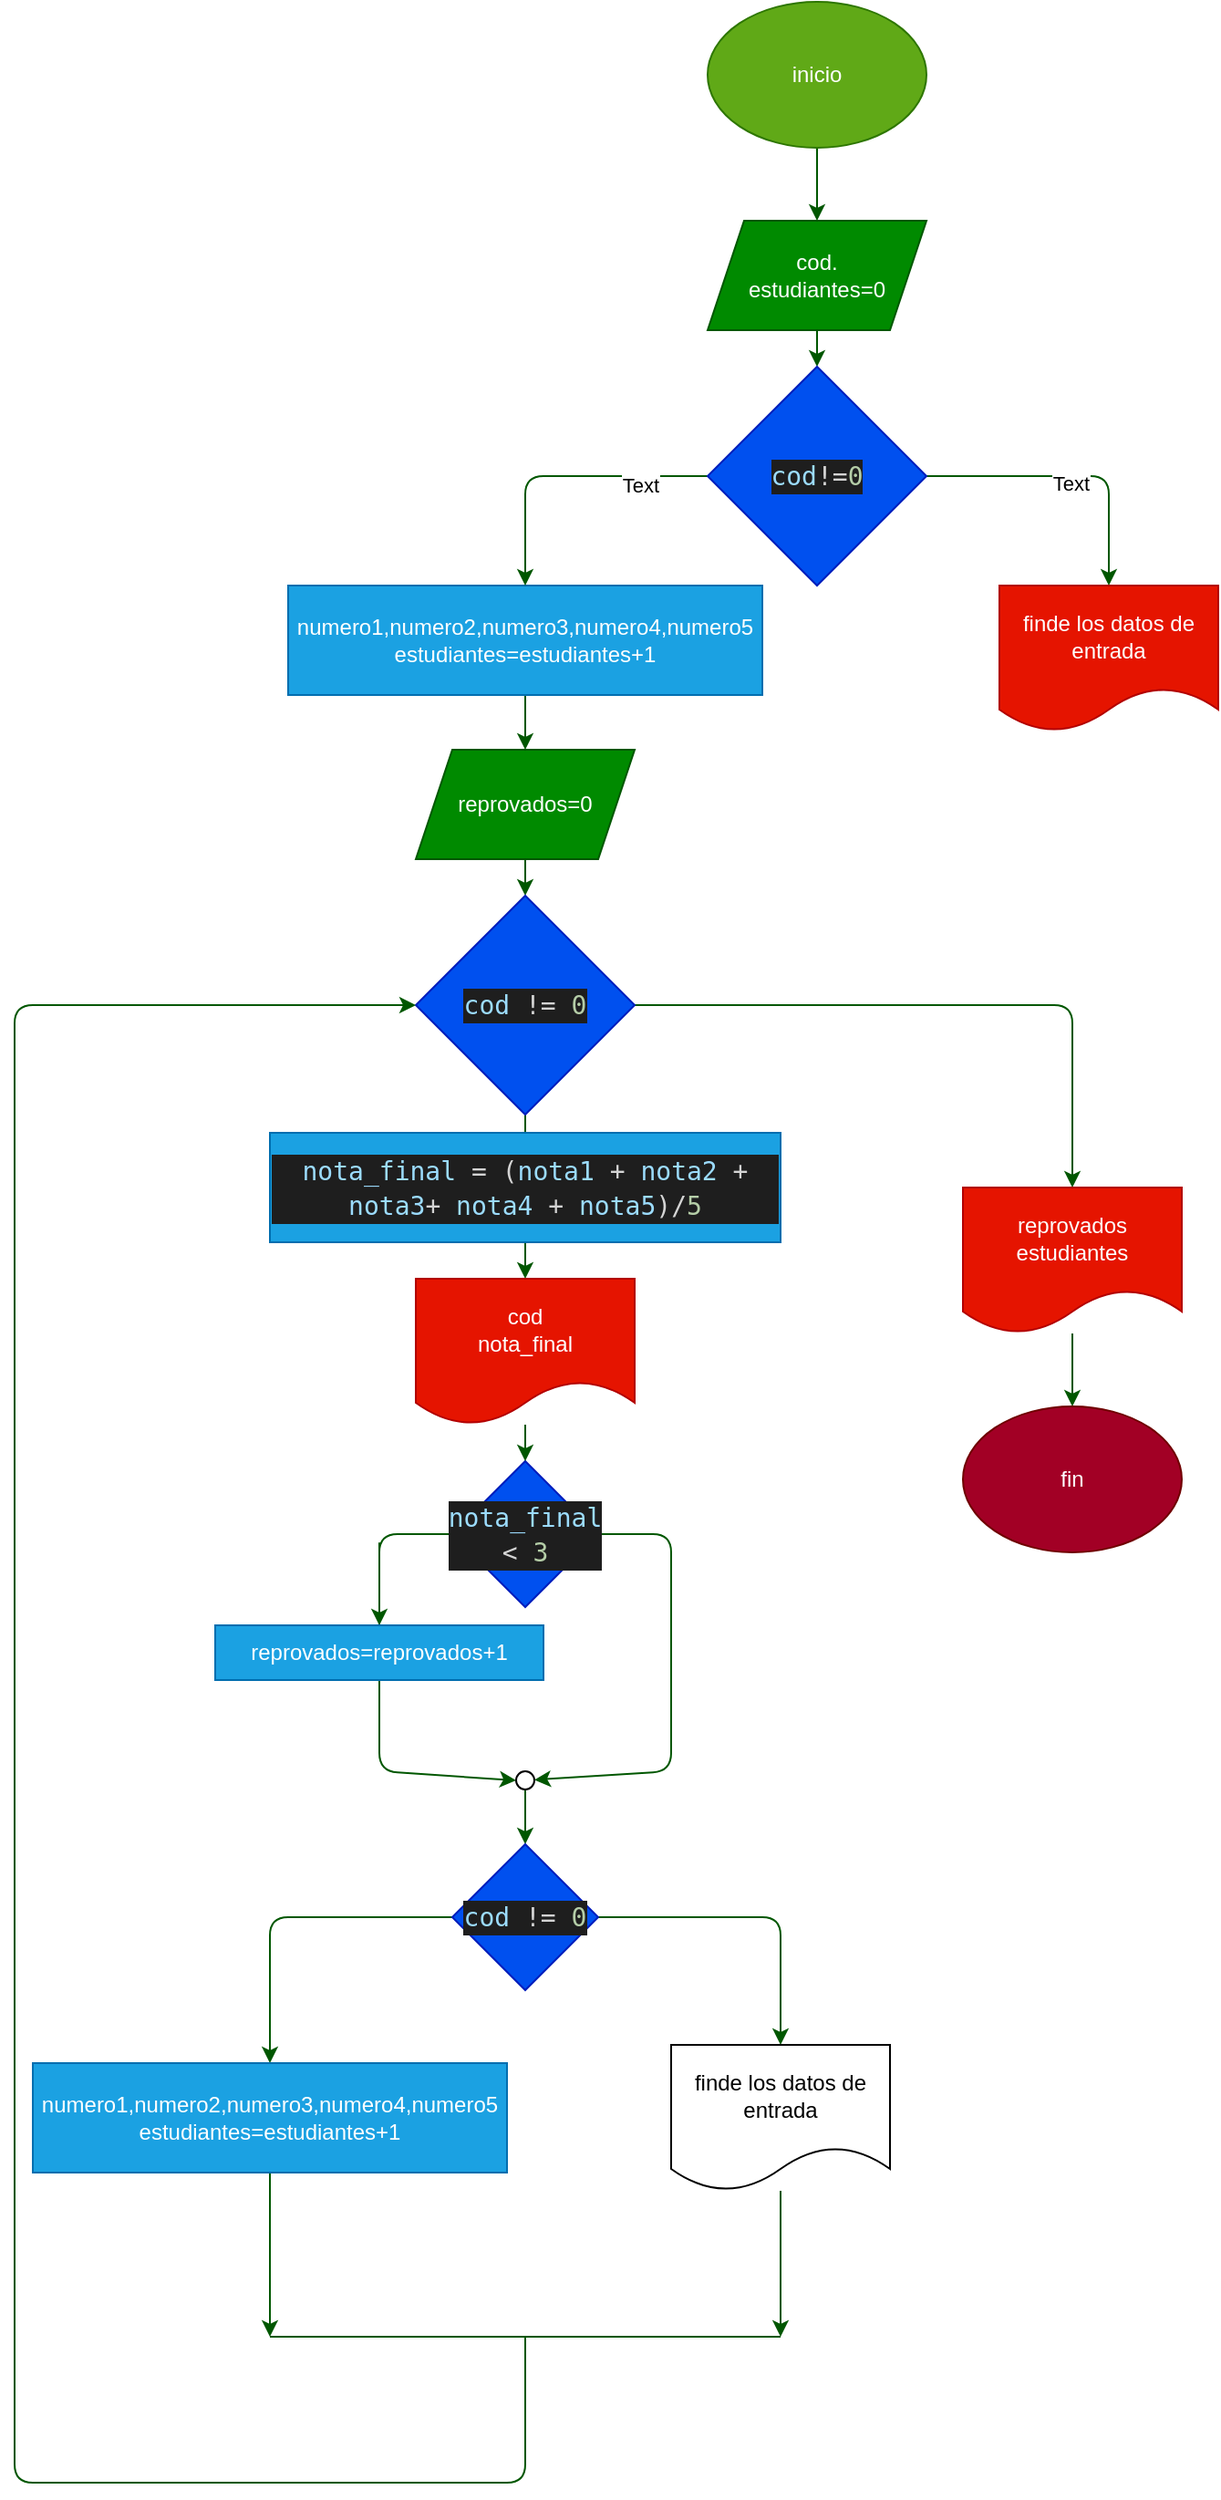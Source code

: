 <mxfile>
    <diagram id="I2Zx6J3PZHrFz6IGZgJF" name="Página-1">
        <mxGraphModel dx="1477" dy="409" grid="1" gridSize="10" guides="1" tooltips="1" connect="1" arrows="1" fold="1" page="1" pageScale="1" pageWidth="827" pageHeight="1169" math="0" shadow="0">
            <root>
                <mxCell id="0"/>
                <mxCell id="1" parent="0"/>
                <mxCell id="3" style="edgeStyle=none;html=1;entryX=0.5;entryY=0;entryDx=0;entryDy=0;fillColor=#008a00;strokeColor=#005700;" edge="1" parent="1" source="2" target="4">
                    <mxGeometry relative="1" as="geometry">
                        <mxPoint x="340" y="120" as="targetPoint"/>
                    </mxGeometry>
                </mxCell>
                <mxCell id="2" value="inicio" style="ellipse;whiteSpace=wrap;html=1;fillColor=#60a917;fontColor=#ffffff;strokeColor=#2D7600;" vertex="1" parent="1">
                    <mxGeometry x="280" width="120" height="80" as="geometry"/>
                </mxCell>
                <mxCell id="5" style="edgeStyle=none;html=1;entryX=0.5;entryY=0;entryDx=0;entryDy=0;fillColor=#008a00;strokeColor=#005700;" edge="1" parent="1" source="4" target="7">
                    <mxGeometry relative="1" as="geometry">
                        <mxPoint x="370" y="200" as="targetPoint"/>
                    </mxGeometry>
                </mxCell>
                <mxCell id="4" value="cod.&lt;br&gt;estudiantes=0" style="shape=parallelogram;perimeter=parallelogramPerimeter;whiteSpace=wrap;html=1;fixedSize=1;fillColor=#008a00;fontColor=#ffffff;strokeColor=#005700;" vertex="1" parent="1">
                    <mxGeometry x="280" y="120" width="120" height="60" as="geometry"/>
                </mxCell>
                <mxCell id="63" style="edgeStyle=none;html=1;entryX=0.5;entryY=0;entryDx=0;entryDy=0;fillColor=#008a00;strokeColor=#005700;" edge="1" parent="1" source="6" target="64">
                    <mxGeometry relative="1" as="geometry">
                        <mxPoint x="180" y="410" as="targetPoint"/>
                    </mxGeometry>
                </mxCell>
                <mxCell id="6" value="numero1,numero2,numero3,numero4,numero5&lt;br&gt;estudiantes=estudiantes+1" style="rounded=0;whiteSpace=wrap;html=1;fillColor=#1ba1e2;fontColor=#ffffff;strokeColor=#006EAF;" vertex="1" parent="1">
                    <mxGeometry x="50" y="320" width="260" height="60" as="geometry"/>
                </mxCell>
                <mxCell id="9" style="edgeStyle=none;html=1;entryX=0.5;entryY=0;entryDx=0;entryDy=0;fillColor=#008a00;strokeColor=#005700;" edge="1" parent="1" source="7" target="61">
                    <mxGeometry relative="1" as="geometry">
                        <mxPoint x="510" y="310" as="targetPoint"/>
                        <Array as="points">
                            <mxPoint x="500" y="260"/>
                        </Array>
                    </mxGeometry>
                </mxCell>
                <mxCell id="95" value="Text" style="edgeLabel;html=1;align=center;verticalAlign=middle;resizable=0;points=[];" vertex="1" connectable="0" parent="9">
                    <mxGeometry x="-0.013" y="-4" relative="1" as="geometry">
                        <mxPoint as="offset"/>
                    </mxGeometry>
                </mxCell>
                <mxCell id="60" style="edgeStyle=none;html=1;entryX=0.5;entryY=0;entryDx=0;entryDy=0;fillColor=#008a00;strokeColor=#005700;" edge="1" parent="1" source="7" target="6">
                    <mxGeometry relative="1" as="geometry">
                        <mxPoint x="180" y="320" as="targetPoint"/>
                        <Array as="points">
                            <mxPoint x="180" y="260"/>
                        </Array>
                    </mxGeometry>
                </mxCell>
                <mxCell id="96" value="Text" style="edgeLabel;html=1;align=center;verticalAlign=middle;resizable=0;points=[];" vertex="1" connectable="0" parent="60">
                    <mxGeometry x="-0.537" y="5" relative="1" as="geometry">
                        <mxPoint as="offset"/>
                    </mxGeometry>
                </mxCell>
                <mxCell id="7" value="&lt;div style=&quot;color: rgb(212 , 212 , 212) ; background-color: rgb(30 , 30 , 30) ; font-family: &amp;#34;droid sans mono&amp;#34; , &amp;#34;monospace&amp;#34; , monospace ; font-size: 14px ; line-height: 19px&quot;&gt;&lt;span style=&quot;color: #9cdcfe&quot;&gt;cod&lt;/span&gt;!=&lt;span style=&quot;color: #b5cea8&quot;&gt;0&lt;/span&gt;&lt;/div&gt;" style="rhombus;whiteSpace=wrap;html=1;fillColor=#0050ef;fontColor=#ffffff;strokeColor=#001DBC;" vertex="1" parent="1">
                    <mxGeometry x="280" y="200" width="120" height="120" as="geometry"/>
                </mxCell>
                <mxCell id="61" value="&lt;span&gt;finde los datos de entrada&lt;/span&gt;" style="shape=document;whiteSpace=wrap;html=1;boundedLbl=1;fillColor=#e51400;fontColor=#ffffff;strokeColor=#B20000;" vertex="1" parent="1">
                    <mxGeometry x="440" y="320" width="120" height="80" as="geometry"/>
                </mxCell>
                <mxCell id="65" style="edgeStyle=none;html=1;entryX=0.5;entryY=0;entryDx=0;entryDy=0;fillColor=#008a00;strokeColor=#005700;" edge="1" parent="1" source="64" target="66">
                    <mxGeometry relative="1" as="geometry">
                        <mxPoint x="180" y="510" as="targetPoint"/>
                    </mxGeometry>
                </mxCell>
                <mxCell id="64" value="reprovados=0" style="shape=parallelogram;perimeter=parallelogramPerimeter;whiteSpace=wrap;html=1;fixedSize=1;fillColor=#008a00;fontColor=#ffffff;strokeColor=#005700;" vertex="1" parent="1">
                    <mxGeometry x="120" y="410" width="120" height="60" as="geometry"/>
                </mxCell>
                <mxCell id="67" style="edgeStyle=none;html=1;fillColor=#008a00;strokeColor=#005700;" edge="1" parent="1" source="66" target="73">
                    <mxGeometry relative="1" as="geometry">
                        <mxPoint x="180" y="650" as="targetPoint"/>
                        <Array as="points">
                            <mxPoint x="180" y="630"/>
                        </Array>
                    </mxGeometry>
                </mxCell>
                <mxCell id="91" style="edgeStyle=none;html=1;fillColor=#008a00;strokeColor=#005700;" edge="1" parent="1" source="66" target="92">
                    <mxGeometry relative="1" as="geometry">
                        <mxPoint x="480" y="640" as="targetPoint"/>
                        <Array as="points">
                            <mxPoint x="480" y="550"/>
                        </Array>
                    </mxGeometry>
                </mxCell>
                <mxCell id="66" value="&lt;div style=&quot;color: rgb(212 , 212 , 212) ; background-color: rgb(30 , 30 , 30) ; font-family: &amp;#34;droid sans mono&amp;#34; , &amp;#34;monospace&amp;#34; , monospace ; font-size: 14px ; line-height: 19px&quot;&gt;&lt;span style=&quot;color: #9cdcfe&quot;&gt;cod&lt;/span&gt; != &lt;span style=&quot;color: #b5cea8&quot;&gt;0&lt;/span&gt;&lt;/div&gt;" style="rhombus;whiteSpace=wrap;html=1;fillColor=#0050ef;fontColor=#ffffff;strokeColor=#001DBC;" vertex="1" parent="1">
                    <mxGeometry x="120" y="490" width="120" height="120" as="geometry"/>
                </mxCell>
                <mxCell id="69" style="edgeStyle=none;html=1;fillColor=#008a00;strokeColor=#005700;" edge="1" parent="1" source="68" target="71">
                    <mxGeometry relative="1" as="geometry">
                        <mxPoint x="100" y="790" as="targetPoint"/>
                        <Array as="points">
                            <mxPoint x="100" y="840"/>
                        </Array>
                    </mxGeometry>
                </mxCell>
                <mxCell id="70" style="edgeStyle=none;html=1;fillColor=#008a00;strokeColor=#005700;" edge="1" parent="1" source="68" target="79">
                    <mxGeometry relative="1" as="geometry">
                        <mxPoint x="160" y="1010" as="targetPoint"/>
                        <Array as="points">
                            <mxPoint x="260" y="840"/>
                            <mxPoint x="260" y="970"/>
                        </Array>
                    </mxGeometry>
                </mxCell>
                <mxCell id="68" value="&lt;div style=&quot;color: rgb(212 , 212 , 212) ; background-color: rgb(30 , 30 , 30) ; font-family: &amp;#34;droid sans mono&amp;#34; , &amp;#34;monospace&amp;#34; , monospace ; font-size: 14px ; line-height: 19px&quot;&gt;&lt;span style=&quot;color: #9cdcfe&quot;&gt;nota_final&lt;/span&gt; &amp;lt; &lt;span style=&quot;color: #b5cea8&quot;&gt;3&lt;/span&gt;&lt;/div&gt;" style="rhombus;whiteSpace=wrap;html=1;fillColor=#0050ef;fontColor=#ffffff;strokeColor=#001DBC;" vertex="1" parent="1">
                    <mxGeometry x="140" y="800" width="80" height="80" as="geometry"/>
                </mxCell>
                <mxCell id="72" style="edgeStyle=none;html=1;entryX=0;entryY=0.5;entryDx=0;entryDy=0;fillColor=#008a00;strokeColor=#005700;" edge="1" parent="1" source="71" target="79">
                    <mxGeometry relative="1" as="geometry">
                        <mxPoint x="150" y="1020" as="targetPoint"/>
                        <Array as="points">
                            <mxPoint x="100" y="840"/>
                            <mxPoint x="100" y="970"/>
                        </Array>
                    </mxGeometry>
                </mxCell>
                <mxCell id="71" value="reprovados=reprovados+1" style="rounded=0;whiteSpace=wrap;html=1;fillColor=#1ba1e2;fontColor=#ffffff;strokeColor=#006EAF;" vertex="1" parent="1">
                    <mxGeometry x="10" y="890" width="180" height="30" as="geometry"/>
                </mxCell>
                <mxCell id="75" style="edgeStyle=none;html=1;fillColor=#008a00;strokeColor=#005700;" edge="1" parent="1" source="73" target="76">
                    <mxGeometry relative="1" as="geometry">
                        <mxPoint x="180" y="710" as="targetPoint"/>
                    </mxGeometry>
                </mxCell>
                <mxCell id="73" value="&lt;div style=&quot;color: rgb(212, 212, 212); background-color: rgb(30, 30, 30); font-family: &amp;quot;droid sans mono&amp;quot;, &amp;quot;monospace&amp;quot;, monospace; font-weight: normal; font-size: 14px; line-height: 19px;&quot;&gt;&lt;div&gt;&lt;span style=&quot;color: #9cdcfe&quot;&gt;nota_final&lt;/span&gt;&lt;span style=&quot;color: #d4d4d4&quot;&gt; = (&lt;/span&gt;&lt;span style=&quot;color: #9cdcfe&quot;&gt;nota1&lt;/span&gt;&lt;span style=&quot;color: #d4d4d4&quot;&gt; + &lt;/span&gt;&lt;span style=&quot;color: #9cdcfe&quot;&gt;nota2&lt;/span&gt;&lt;span style=&quot;color: #d4d4d4&quot;&gt; + &lt;/span&gt;&lt;span style=&quot;color: #9cdcfe&quot;&gt;nota3&lt;/span&gt;&lt;span style=&quot;color: #d4d4d4&quot;&gt;+ &lt;/span&gt;&lt;span style=&quot;color: #9cdcfe&quot;&gt;nota4&lt;/span&gt;&lt;span style=&quot;color: #d4d4d4&quot;&gt; + &lt;/span&gt;&lt;span style=&quot;color: #9cdcfe&quot;&gt;nota5&lt;/span&gt;&lt;span style=&quot;color: #d4d4d4&quot;&gt;)/&lt;/span&gt;&lt;span style=&quot;color: #b5cea8&quot;&gt;5&lt;/span&gt;&lt;/div&gt;&lt;/div&gt;" style="rounded=0;whiteSpace=wrap;html=1;fillColor=#1ba1e2;fontColor=#ffffff;strokeColor=#006EAF;" vertex="1" parent="1">
                    <mxGeometry x="40" y="620" width="280" height="60" as="geometry"/>
                </mxCell>
                <mxCell id="77" style="edgeStyle=none;html=1;fillColor=#008a00;strokeColor=#005700;" edge="1" parent="1" source="76" target="68">
                    <mxGeometry relative="1" as="geometry"/>
                </mxCell>
                <mxCell id="76" value="cod&lt;br&gt;nota_final" style="shape=document;whiteSpace=wrap;html=1;boundedLbl=1;fillColor=#e51400;fontColor=#ffffff;strokeColor=#B20000;" vertex="1" parent="1">
                    <mxGeometry x="120" y="700" width="120" height="80" as="geometry"/>
                </mxCell>
                <mxCell id="81" style="edgeStyle=none;html=1;fillColor=#008a00;strokeColor=#005700;" edge="1" parent="1" source="79" target="82">
                    <mxGeometry relative="1" as="geometry">
                        <mxPoint x="180" y="1000" as="targetPoint"/>
                    </mxGeometry>
                </mxCell>
                <mxCell id="79" value="" style="ellipse;whiteSpace=wrap;html=1;aspect=fixed;" vertex="1" parent="1">
                    <mxGeometry x="175" y="970" width="10" height="10" as="geometry"/>
                </mxCell>
                <mxCell id="83" style="edgeStyle=none;html=1;entryX=0.5;entryY=0;entryDx=0;entryDy=0;fillColor=#008a00;strokeColor=#005700;" edge="1" parent="1" source="82" target="85">
                    <mxGeometry relative="1" as="geometry">
                        <mxPoint x="40" y="1180" as="targetPoint"/>
                        <Array as="points">
                            <mxPoint x="40" y="1050"/>
                        </Array>
                    </mxGeometry>
                </mxCell>
                <mxCell id="84" style="edgeStyle=none;html=1;fillColor=#008a00;strokeColor=#005700;" edge="1" parent="1" source="82" target="88">
                    <mxGeometry relative="1" as="geometry">
                        <mxPoint x="320" y="1160" as="targetPoint"/>
                        <Array as="points">
                            <mxPoint x="320" y="1050"/>
                        </Array>
                    </mxGeometry>
                </mxCell>
                <mxCell id="82" value="&lt;div style=&quot;color: rgb(212 , 212 , 212) ; background-color: rgb(30 , 30 , 30) ; font-family: &amp;#34;droid sans mono&amp;#34; , &amp;#34;monospace&amp;#34; , monospace ; font-size: 14px ; line-height: 19px&quot;&gt;&lt;span style=&quot;color: #9cdcfe&quot;&gt;cod&lt;/span&gt; != &lt;span style=&quot;color: #b5cea8&quot;&gt;0&lt;/span&gt;&lt;/div&gt;" style="rhombus;whiteSpace=wrap;html=1;fillColor=#0050ef;fontColor=#ffffff;strokeColor=#001DBC;" vertex="1" parent="1">
                    <mxGeometry x="140" y="1010" width="80" height="80" as="geometry"/>
                </mxCell>
                <mxCell id="86" style="edgeStyle=none;html=1;fillColor=#008a00;strokeColor=#005700;" edge="1" parent="1" source="85">
                    <mxGeometry relative="1" as="geometry">
                        <mxPoint x="40" y="1280" as="targetPoint"/>
                        <Array as="points">
                            <mxPoint x="40" y="1280"/>
                        </Array>
                    </mxGeometry>
                </mxCell>
                <mxCell id="85" value="numero1,numero2,numero3,numero4,numero5&lt;br&gt;estudiantes=estudiantes+1" style="rounded=0;whiteSpace=wrap;html=1;fillColor=#1ba1e2;fontColor=#ffffff;strokeColor=#006EAF;" vertex="1" parent="1">
                    <mxGeometry x="-90" y="1130" width="260" height="60" as="geometry"/>
                </mxCell>
                <mxCell id="87" value="" style="endArrow=none;html=1;fillColor=#008a00;strokeColor=#005700;" edge="1" parent="1">
                    <mxGeometry width="50" height="50" relative="1" as="geometry">
                        <mxPoint x="40" y="1280" as="sourcePoint"/>
                        <mxPoint x="320" y="1280" as="targetPoint"/>
                        <Array as="points">
                            <mxPoint x="180" y="1280"/>
                        </Array>
                    </mxGeometry>
                </mxCell>
                <mxCell id="89" style="edgeStyle=none;html=1;fillColor=#008a00;strokeColor=#005700;" edge="1" parent="1" source="88">
                    <mxGeometry relative="1" as="geometry">
                        <mxPoint x="320" y="1280" as="targetPoint"/>
                    </mxGeometry>
                </mxCell>
                <mxCell id="90" style="edgeStyle=none;html=1;entryX=0;entryY=0.5;entryDx=0;entryDy=0;fillColor=#008a00;strokeColor=#005700;" edge="1" parent="1" target="66">
                    <mxGeometry relative="1" as="geometry">
                        <mxPoint x="-160" y="790" as="targetPoint"/>
                        <mxPoint x="180" y="1280" as="sourcePoint"/>
                        <Array as="points">
                            <mxPoint x="180" y="1360"/>
                            <mxPoint x="-100" y="1360"/>
                            <mxPoint x="-100" y="550"/>
                        </Array>
                    </mxGeometry>
                </mxCell>
                <mxCell id="88" value="finde los datos de entrada" style="shape=document;whiteSpace=wrap;html=1;boundedLbl=1;" vertex="1" parent="1">
                    <mxGeometry x="260" y="1120" width="120" height="80" as="geometry"/>
                </mxCell>
                <mxCell id="93" style="edgeStyle=none;html=1;fillColor=#008a00;strokeColor=#005700;" edge="1" parent="1" source="92" target="94">
                    <mxGeometry relative="1" as="geometry">
                        <mxPoint x="480" y="760" as="targetPoint"/>
                    </mxGeometry>
                </mxCell>
                <mxCell id="92" value="reprovados&lt;br&gt;estudiantes" style="shape=document;whiteSpace=wrap;html=1;boundedLbl=1;fillColor=#e51400;fontColor=#ffffff;strokeColor=#B20000;" vertex="1" parent="1">
                    <mxGeometry x="420" y="650" width="120" height="80" as="geometry"/>
                </mxCell>
                <mxCell id="94" value="fin" style="ellipse;whiteSpace=wrap;html=1;fillColor=#a20025;fontColor=#ffffff;strokeColor=#6F0000;" vertex="1" parent="1">
                    <mxGeometry x="420" y="770" width="120" height="80" as="geometry"/>
                </mxCell>
            </root>
        </mxGraphModel>
    </diagram>
</mxfile>